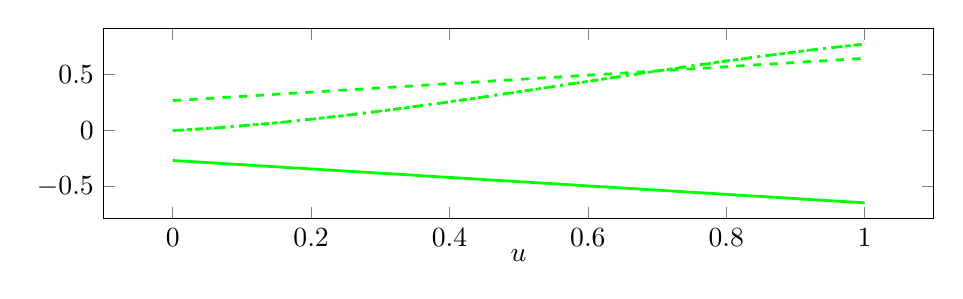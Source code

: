 \begin{tikzpicture}%
\begin{axis}[height=4cm,mark options={solid},xlabel={$u$},ylabel style={yshift=-0.4cm},xlabel style={yshift=0.2cm},width=1\textwidth]%
\addplot[color=green,line width=1pt,solid] coordinates {%
(0.0,-0.268)%
(0.02,-0.275)%
(0.041,-0.283)%
(0.061,-0.291)%
(0.082,-0.299)%
(0.102,-0.306)%
(0.122,-0.314)%
(0.143,-0.322)%
(0.163,-0.33)%
(0.184,-0.337)%
(0.204,-0.345)%
(0.224,-0.353)%
(0.245,-0.361)%
(0.265,-0.368)%
(0.286,-0.376)%
(0.306,-0.384)%
(0.327,-0.391)%
(0.347,-0.399)%
(0.367,-0.407)%
(0.388,-0.415)%
(0.408,-0.422)%
(0.429,-0.43)%
(0.449,-0.438)%
(0.469,-0.446)%
(0.49,-0.453)%
(0.51,-0.461)%
(0.531,-0.469)%
(0.551,-0.476)%
(0.571,-0.484)%
(0.592,-0.492)%
(0.612,-0.5)%
(0.633,-0.507)%
(0.653,-0.515)%
(0.673,-0.523)%
(0.694,-0.531)%
(0.714,-0.538)%
(0.735,-0.546)%
(0.755,-0.554)%
(0.776,-0.561)%
(0.796,-0.569)%
(0.816,-0.577)%
(0.837,-0.585)%
(0.857,-0.592)%
(0.878,-0.6)%
(0.898,-0.608)%
(0.918,-0.616)%
(0.939,-0.623)%
(0.959,-0.631)%
(0.98,-0.639)%
(1.0,-0.646)%
};%
%
%
\addplot[color=green,line width=1pt,dashed] coordinates {%
(0.0,0.268)%
(0.02,0.275)%
(0.041,0.283)%
(0.061,0.291)%
(0.082,0.299)%
(0.102,0.306)%
(0.122,0.314)%
(0.143,0.322)%
(0.163,0.33)%
(0.184,0.337)%
(0.204,0.345)%
(0.224,0.353)%
(0.245,0.361)%
(0.265,0.368)%
(0.286,0.376)%
(0.306,0.384)%
(0.327,0.391)%
(0.347,0.399)%
(0.367,0.407)%
(0.388,0.415)%
(0.408,0.422)%
(0.429,0.43)%
(0.449,0.438)%
(0.469,0.446)%
(0.49,0.453)%
(0.51,0.461)%
(0.531,0.469)%
(0.551,0.476)%
(0.571,0.484)%
(0.592,0.492)%
(0.612,0.5)%
(0.633,0.507)%
(0.653,0.515)%
(0.673,0.523)%
(0.694,0.531)%
(0.714,0.538)%
(0.735,0.546)%
(0.755,0.554)%
(0.776,0.561)%
(0.796,0.569)%
(0.816,0.577)%
(0.837,0.585)%
(0.857,0.592)%
(0.878,0.6)%
(0.898,0.608)%
(0.918,0.616)%
(0.939,0.623)%
(0.959,0.631)%
(0.98,0.639)%
(1.0,0.646)%
};%
%
%
\addplot[color=green,line width=1pt,dotted] coordinates {%
(0.0,-3.321e-17)%
(0.02,0.007)%
(0.041,0.015)%
(0.061,0.023)%
(0.082,0.033)%
(0.102,0.043)%
(0.122,0.054)%
(0.143,0.065)%
(0.163,0.077)%
(0.184,0.09)%
(0.204,0.104)%
(0.224,0.118)%
(0.245,0.132)%
(0.265,0.147)%
(0.286,0.163)%
(0.306,0.179)%
(0.327,0.195)%
(0.347,0.212)%
(0.367,0.229)%
(0.388,0.246)%
(0.408,0.264)%
(0.429,0.282)%
(0.449,0.3)%
(0.469,0.319)%
(0.49,0.337)%
(0.51,0.356)%
(0.531,0.375)%
(0.551,0.394)%
(0.571,0.413)%
(0.592,0.432)%
(0.612,0.451)%
(0.633,0.47)%
(0.653,0.489)%
(0.673,0.508)%
(0.694,0.527)%
(0.714,0.545)%
(0.735,0.564)%
(0.755,0.582)%
(0.776,0.6)%
(0.796,0.618)%
(0.816,0.635)%
(0.837,0.652)%
(0.857,0.669)%
(0.878,0.685)%
(0.898,0.701)%
(0.918,0.717)%
(0.939,0.732)%
(0.959,0.746)%
(0.98,0.76)%
(1.0,0.773)%
};%
%
%
\addplot[color=green,line width=1pt,dashdotted] coordinates {%
(0.0,-1.66e-16)%
(0.02,0.007)%
(0.041,0.015)%
(0.061,0.023)%
(0.082,0.033)%
(0.102,0.043)%
(0.122,0.054)%
(0.143,0.065)%
(0.163,0.077)%
(0.184,0.09)%
(0.204,0.104)%
(0.224,0.118)%
(0.245,0.132)%
(0.265,0.147)%
(0.286,0.163)%
(0.306,0.179)%
(0.327,0.195)%
(0.347,0.212)%
(0.367,0.229)%
(0.388,0.246)%
(0.408,0.264)%
(0.429,0.282)%
(0.449,0.3)%
(0.469,0.319)%
(0.49,0.337)%
(0.51,0.356)%
(0.531,0.375)%
(0.551,0.394)%
(0.571,0.413)%
(0.592,0.432)%
(0.612,0.451)%
(0.633,0.47)%
(0.653,0.489)%
(0.673,0.508)%
(0.694,0.527)%
(0.714,0.545)%
(0.735,0.564)%
(0.755,0.582)%
(0.776,0.6)%
(0.796,0.618)%
(0.816,0.635)%
(0.837,0.652)%
(0.857,0.669)%
(0.878,0.685)%
(0.898,0.701)%
(0.918,0.717)%
(0.939,0.732)%
(0.959,0.746)%
(0.98,0.76)%
(1.0,0.773)%
};%
%
%
\end{axis}%
\end{tikzpicture}%
